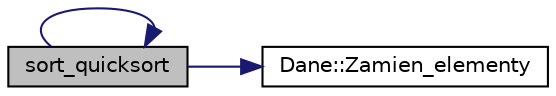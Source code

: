 digraph G
{
  edge [fontname="Helvetica",fontsize="10",labelfontname="Helvetica",labelfontsize="10"];
  node [fontname="Helvetica",fontsize="10",shape=record];
  rankdir="LR";
  Node1 [label="sort_quicksort",height=0.2,width=0.4,color="black", fillcolor="grey75", style="filled" fontcolor="black"];
  Node1 -> Node2 [color="midnightblue",fontsize="10",style="solid",fontname="Helvetica"];
  Node2 [label="Dane::Zamien_elementy",height=0.2,width=0.4,color="black", fillcolor="white", style="filled",URL="$class_dane.html#a684a0900c65b3e3174cd3200463be874",tooltip="Wykonuje operacje zamiany miejscami dwoch elementow wektora."];
  Node1 -> Node1 [color="midnightblue",fontsize="10",style="solid",fontname="Helvetica"];
}

